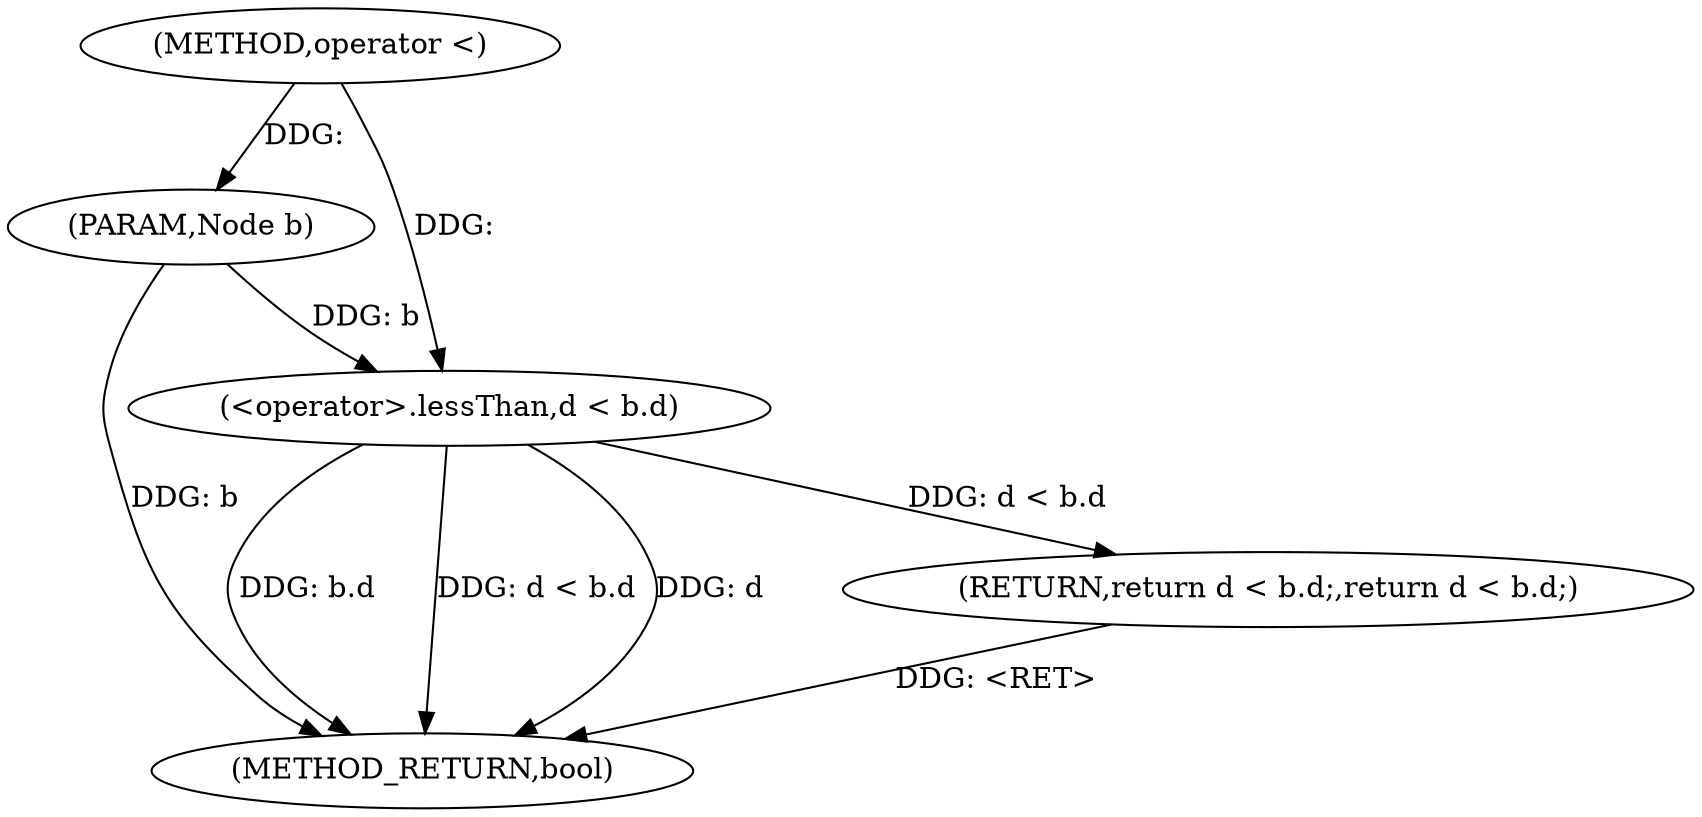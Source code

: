 digraph "operator <" {  
"1000563" [label = "(METHOD,operator <)" ]
"1000572" [label = "(METHOD_RETURN,bool)" ]
"1000564" [label = "(PARAM,Node b)" ]
"1000566" [label = "(RETURN,return d < b.d;,return d < b.d;)" ]
"1000567" [label = "(<operator>.lessThan,d < b.d)" ]
  "1000566" -> "1000572"  [ label = "DDG: <RET>"] 
  "1000564" -> "1000572"  [ label = "DDG: b"] 
  "1000567" -> "1000572"  [ label = "DDG: b.d"] 
  "1000567" -> "1000572"  [ label = "DDG: d < b.d"] 
  "1000567" -> "1000572"  [ label = "DDG: d"] 
  "1000563" -> "1000564"  [ label = "DDG: "] 
  "1000567" -> "1000566"  [ label = "DDG: d < b.d"] 
  "1000563" -> "1000567"  [ label = "DDG: "] 
  "1000564" -> "1000567"  [ label = "DDG: b"] 
}
